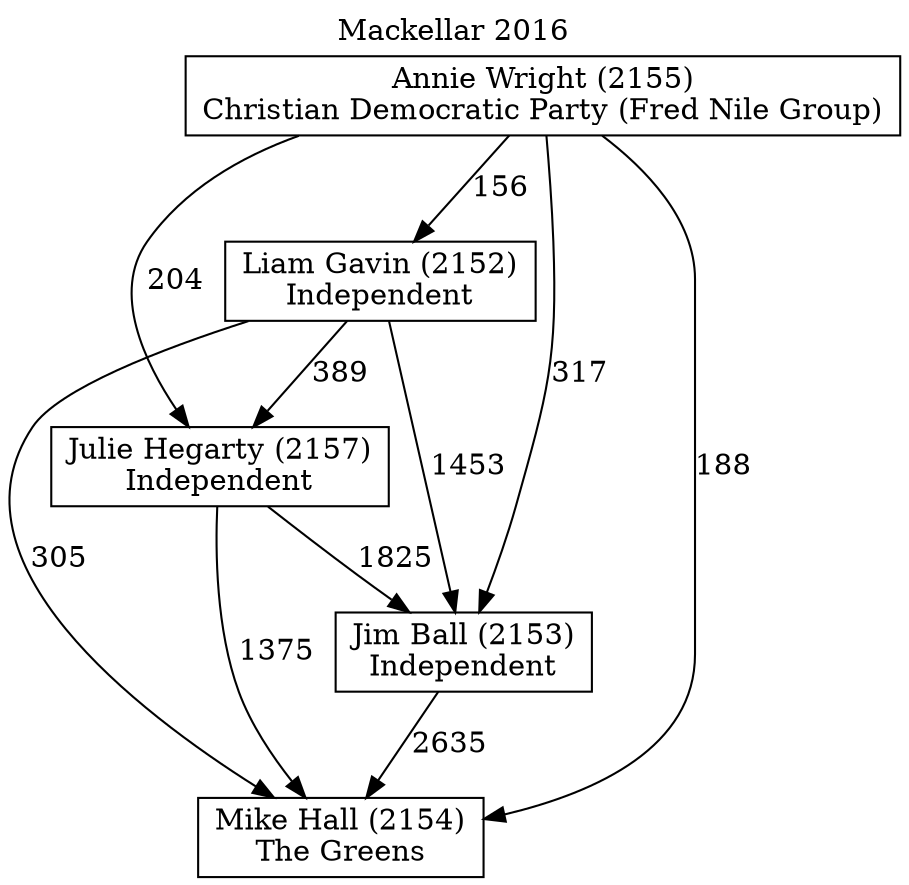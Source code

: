 // House preference flow
digraph "Mike Hall (2154)_Mackellar_2016" {
	graph [label="Mackellar 2016" labelloc=t mclimit=10]
	node [shape=box]
	"Julie Hegarty (2157)" [label="Julie Hegarty (2157)
Independent"]
	"Liam Gavin (2152)" [label="Liam Gavin (2152)
Independent"]
	"Jim Ball (2153)" [label="Jim Ball (2153)
Independent"]
	"Mike Hall (2154)" [label="Mike Hall (2154)
The Greens"]
	"Annie Wright (2155)" [label="Annie Wright (2155)
Christian Democratic Party (Fred Nile Group)"]
	"Liam Gavin (2152)" -> "Julie Hegarty (2157)" [label=389]
	"Liam Gavin (2152)" -> "Jim Ball (2153)" [label=1453]
	"Annie Wright (2155)" -> "Jim Ball (2153)" [label=317]
	"Jim Ball (2153)" -> "Mike Hall (2154)" [label=2635]
	"Julie Hegarty (2157)" -> "Jim Ball (2153)" [label=1825]
	"Annie Wright (2155)" -> "Liam Gavin (2152)" [label=156]
	"Annie Wright (2155)" -> "Julie Hegarty (2157)" [label=204]
	"Annie Wright (2155)" -> "Mike Hall (2154)" [label=188]
	"Liam Gavin (2152)" -> "Mike Hall (2154)" [label=305]
	"Julie Hegarty (2157)" -> "Mike Hall (2154)" [label=1375]
}
